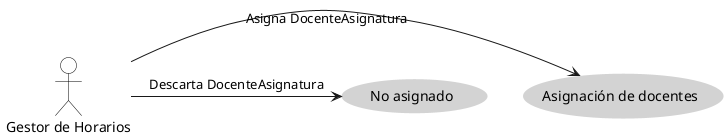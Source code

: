 @startuml

skinparam usecase {
  BackgroundColor #D3D3D3 
  BorderColor #D3D3D3      
}

skinparam actor {
  BackgroundColor #FFFFFF
  BorderColor #000000
}

actor "Gestor de Horarios" as Gestor
usecase "Asignación de docentes" as Asignacion
usecase "No asignado" as NoAsignado

Gestor -right-> Asignacion : Asigna DocenteAsignatura
Gestor -right-> NoAsignado : Descarta DocenteAsignatura

@enduml